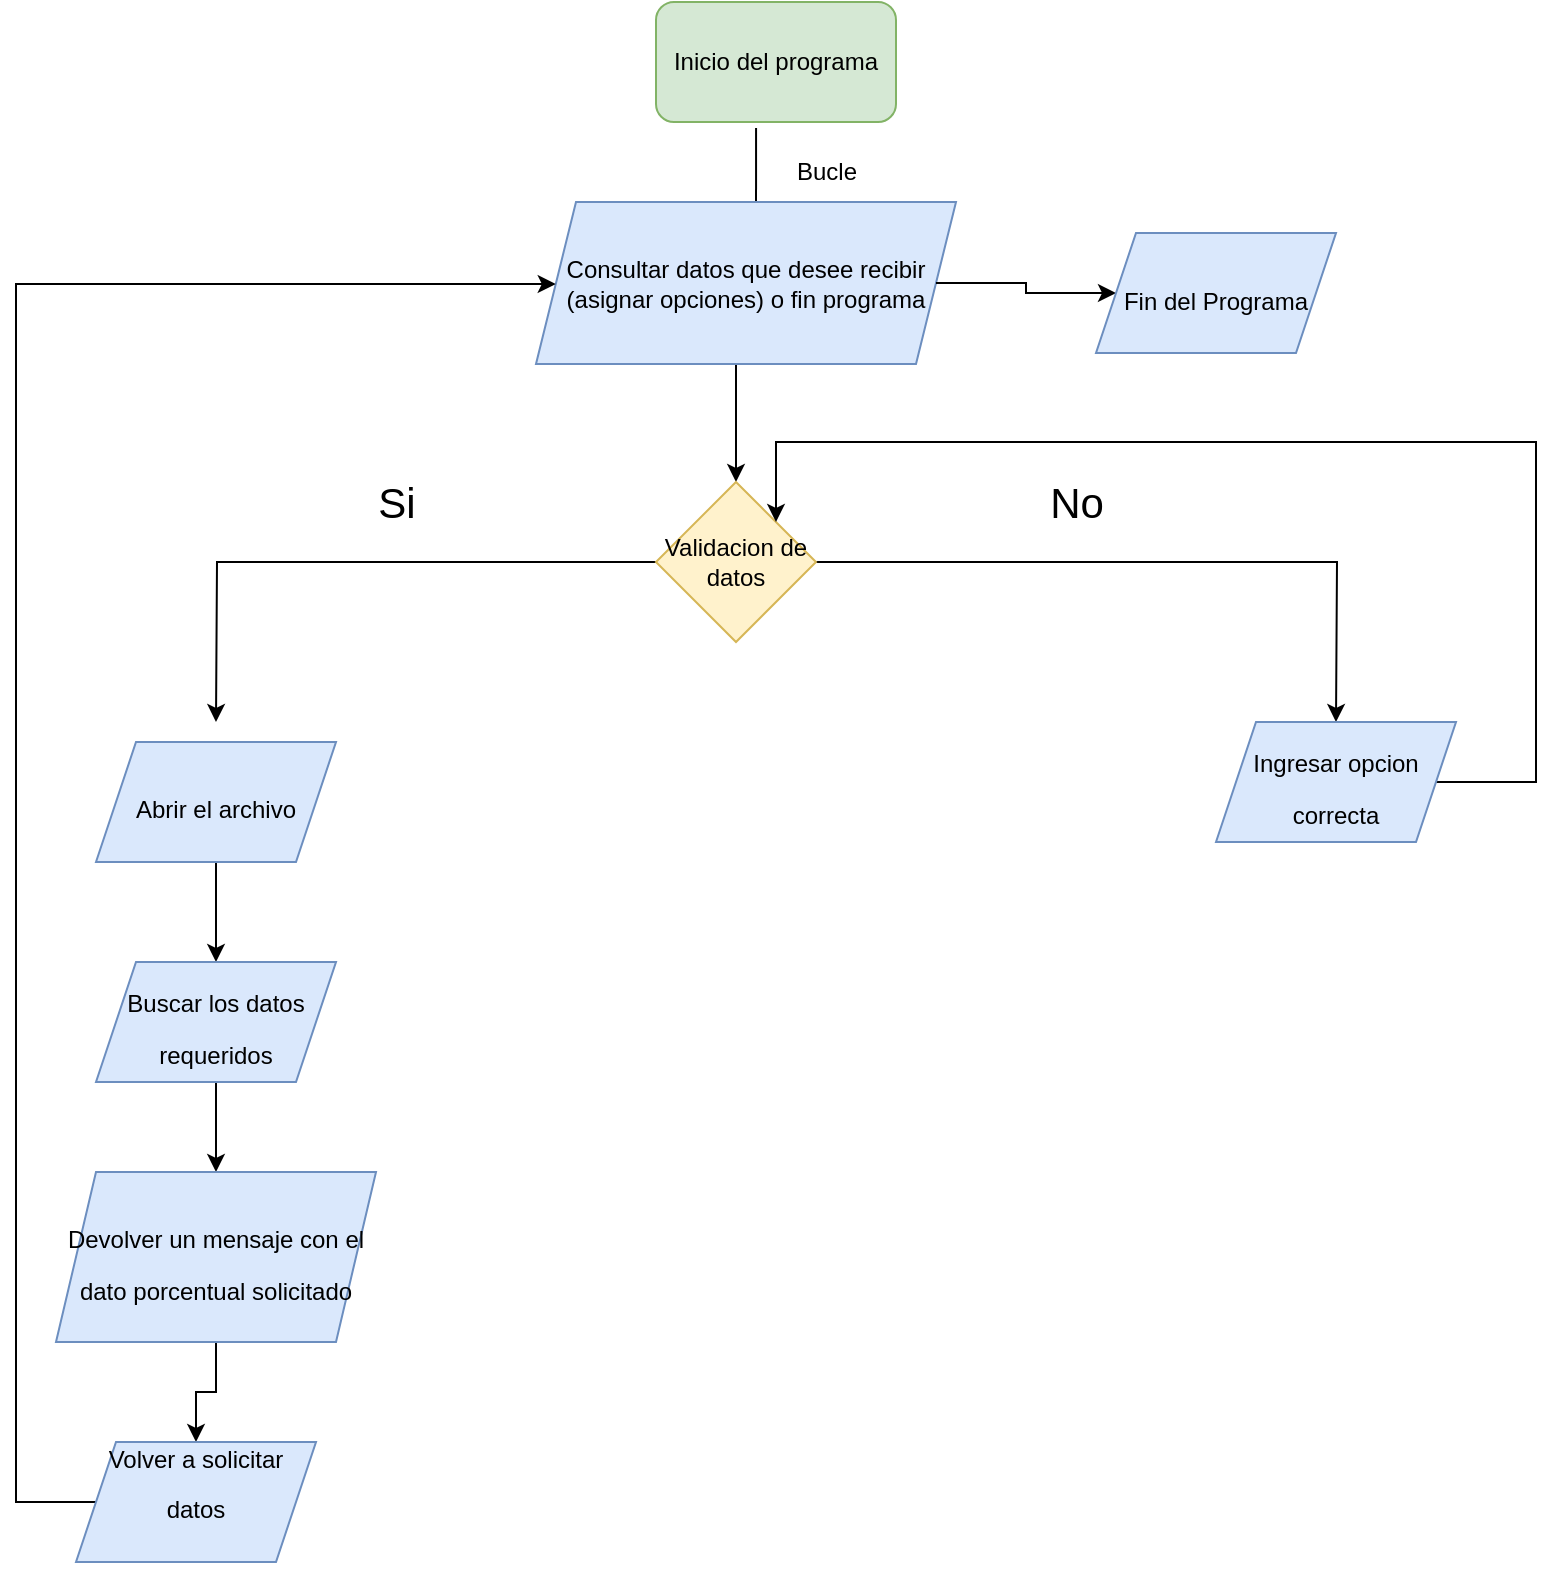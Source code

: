 <mxfile version="20.0.4" type="github"><diagram id="zLd_GuGym3LhQbEdSCrK" name="Page-1"><mxGraphModel dx="868" dy="450" grid="1" gridSize="10" guides="1" tooltips="1" connect="1" arrows="1" fold="1" page="1" pageScale="1" pageWidth="827" pageHeight="1169" math="0" shadow="0"><root><mxCell id="0"/><mxCell id="1" parent="0"/><mxCell id="uxHm2fdlPaF8036Nm2FF-1" value="Inicio del programa" style="rounded=1;whiteSpace=wrap;html=1;fillColor=#d5e8d4;strokeColor=#82b366;" vertex="1" parent="1"><mxGeometry x="340" width="120" height="60" as="geometry"/></mxCell><mxCell id="uxHm2fdlPaF8036Nm2FF-4" value="" style="endArrow=classic;html=1;rounded=0;exitX=0.417;exitY=1.05;exitDx=0;exitDy=0;exitPerimeter=0;" edge="1" parent="1" source="uxHm2fdlPaF8036Nm2FF-1"><mxGeometry width="50" height="50" relative="1" as="geometry"><mxPoint x="389" y="140" as="sourcePoint"/><mxPoint x="390" y="120" as="targetPoint"/></mxGeometry></mxCell><mxCell id="uxHm2fdlPaF8036Nm2FF-6" style="edgeStyle=orthogonalEdgeStyle;rounded=0;orthogonalLoop=1;jettySize=auto;html=1;" edge="1" parent="1" source="uxHm2fdlPaF8036Nm2FF-5"><mxGeometry relative="1" as="geometry"><mxPoint x="380" y="240" as="targetPoint"/><Array as="points"><mxPoint x="380" y="240"/></Array></mxGeometry></mxCell><mxCell id="uxHm2fdlPaF8036Nm2FF-5" value="Consultar datos que desee recibir (asignar opciones) o fin programa" style="shape=parallelogram;perimeter=parallelogramPerimeter;whiteSpace=wrap;html=1;fixedSize=1;fillColor=#dae8fc;strokeColor=#6c8ebf;" vertex="1" parent="1"><mxGeometry x="280" y="100" width="210" height="81" as="geometry"/></mxCell><mxCell id="uxHm2fdlPaF8036Nm2FF-9" style="edgeStyle=orthogonalEdgeStyle;rounded=0;orthogonalLoop=1;jettySize=auto;html=1;" edge="1" parent="1" source="uxHm2fdlPaF8036Nm2FF-8"><mxGeometry relative="1" as="geometry"><mxPoint x="120" y="360" as="targetPoint"/></mxGeometry></mxCell><mxCell id="uxHm2fdlPaF8036Nm2FF-16" style="edgeStyle=orthogonalEdgeStyle;rounded=0;orthogonalLoop=1;jettySize=auto;html=1;fontSize=21;" edge="1" parent="1" source="uxHm2fdlPaF8036Nm2FF-8"><mxGeometry relative="1" as="geometry"><mxPoint x="680" y="360" as="targetPoint"/></mxGeometry></mxCell><mxCell id="uxHm2fdlPaF8036Nm2FF-24" value="" style="edgeStyle=orthogonalEdgeStyle;rounded=0;orthogonalLoop=1;jettySize=auto;html=1;fontSize=12;" edge="1" parent="1" source="uxHm2fdlPaF8036Nm2FF-5" target="uxHm2fdlPaF8036Nm2FF-21"><mxGeometry relative="1" as="geometry"/></mxCell><mxCell id="uxHm2fdlPaF8036Nm2FF-8" value="Validacion de datos" style="rhombus;whiteSpace=wrap;html=1;fillColor=#fff2cc;strokeColor=#d6b656;" vertex="1" parent="1"><mxGeometry x="340" y="240" width="80" height="80" as="geometry"/></mxCell><mxCell id="uxHm2fdlPaF8036Nm2FF-17" value="Si" style="text;html=1;align=center;verticalAlign=middle;resizable=0;points=[];autosize=1;strokeColor=none;fillColor=none;fontSize=21;" vertex="1" parent="1"><mxGeometry x="190" y="230" width="40" height="40" as="geometry"/></mxCell><mxCell id="uxHm2fdlPaF8036Nm2FF-18" value="No" style="text;html=1;align=center;verticalAlign=middle;resizable=0;points=[];autosize=1;strokeColor=none;fillColor=none;fontSize=21;" vertex="1" parent="1"><mxGeometry x="525" y="230" width="50" height="40" as="geometry"/></mxCell><mxCell id="uxHm2fdlPaF8036Nm2FF-28" style="edgeStyle=orthogonalEdgeStyle;rounded=0;orthogonalLoop=1;jettySize=auto;html=1;fontSize=12;entryX=1;entryY=0;entryDx=0;entryDy=0;" edge="1" parent="1" source="uxHm2fdlPaF8036Nm2FF-19" target="uxHm2fdlPaF8036Nm2FF-8"><mxGeometry relative="1" as="geometry"><mxPoint x="400" y="240" as="targetPoint"/><Array as="points"><mxPoint x="780" y="390"/><mxPoint x="780" y="220"/><mxPoint x="400" y="220"/></Array></mxGeometry></mxCell><mxCell id="uxHm2fdlPaF8036Nm2FF-19" value="&lt;font style=&quot;&quot;&gt;&lt;span style=&quot;font-size: 12px;&quot;&gt;Ingresar opcion correcta&lt;/span&gt;&lt;font size=&quot;1&quot;&gt;&lt;br&gt;&lt;/font&gt;&lt;/font&gt;" style="shape=parallelogram;perimeter=parallelogramPerimeter;whiteSpace=wrap;html=1;fixedSize=1;fontSize=21;fillColor=#dae8fc;strokeColor=#6c8ebf;" vertex="1" parent="1"><mxGeometry x="620" y="360" width="120" height="60" as="geometry"/></mxCell><mxCell id="uxHm2fdlPaF8036Nm2FF-21" value="&lt;font style=&quot;&quot;&gt;&lt;span style=&quot;font-size: 12px;&quot;&gt;Fin del Programa&lt;/span&gt;&lt;font size=&quot;1&quot;&gt;&lt;br&gt;&lt;/font&gt;&lt;/font&gt;" style="shape=parallelogram;perimeter=parallelogramPerimeter;whiteSpace=wrap;html=1;fixedSize=1;fontSize=21;fillColor=#dae8fc;strokeColor=#6c8ebf;" vertex="1" parent="1"><mxGeometry x="560" y="115.5" width="120" height="60" as="geometry"/></mxCell><mxCell id="uxHm2fdlPaF8036Nm2FF-31" value="" style="edgeStyle=orthogonalEdgeStyle;rounded=0;orthogonalLoop=1;jettySize=auto;html=1;fontSize=12;" edge="1" parent="1" source="uxHm2fdlPaF8036Nm2FF-26" target="uxHm2fdlPaF8036Nm2FF-30"><mxGeometry relative="1" as="geometry"/></mxCell><mxCell id="uxHm2fdlPaF8036Nm2FF-26" value="&lt;font style=&quot;&quot;&gt;&lt;span style=&quot;font-size: 12px;&quot;&gt;Abrir el archivo&lt;/span&gt;&lt;br&gt;&lt;/font&gt;" style="shape=parallelogram;perimeter=parallelogramPerimeter;whiteSpace=wrap;html=1;fixedSize=1;fontSize=21;fillColor=#dae8fc;strokeColor=#6c8ebf;" vertex="1" parent="1"><mxGeometry x="60" y="370" width="120" height="60" as="geometry"/></mxCell><mxCell id="uxHm2fdlPaF8036Nm2FF-29" value="Bucle" style="text;html=1;align=center;verticalAlign=middle;resizable=0;points=[];autosize=1;strokeColor=none;fillColor=none;fontSize=12;" vertex="1" parent="1"><mxGeometry x="400" y="70" width="50" height="30" as="geometry"/></mxCell><mxCell id="uxHm2fdlPaF8036Nm2FF-33" value="" style="edgeStyle=orthogonalEdgeStyle;rounded=0;orthogonalLoop=1;jettySize=auto;html=1;fontSize=12;" edge="1" parent="1" source="uxHm2fdlPaF8036Nm2FF-30" target="uxHm2fdlPaF8036Nm2FF-32"><mxGeometry relative="1" as="geometry"/></mxCell><mxCell id="uxHm2fdlPaF8036Nm2FF-30" value="&lt;font style=&quot;&quot;&gt;&lt;span style=&quot;font-size: 12px;&quot;&gt;Buscar los datos requeridos&lt;/span&gt;&lt;br&gt;&lt;/font&gt;" style="shape=parallelogram;perimeter=parallelogramPerimeter;whiteSpace=wrap;html=1;fixedSize=1;fontSize=21;fillColor=#dae8fc;strokeColor=#6c8ebf;" vertex="1" parent="1"><mxGeometry x="60" y="480" width="120" height="60" as="geometry"/></mxCell><mxCell id="uxHm2fdlPaF8036Nm2FF-35" value="" style="edgeStyle=orthogonalEdgeStyle;rounded=0;orthogonalLoop=1;jettySize=auto;html=1;fontSize=12;" edge="1" parent="1" source="uxHm2fdlPaF8036Nm2FF-32" target="uxHm2fdlPaF8036Nm2FF-34"><mxGeometry relative="1" as="geometry"/></mxCell><mxCell id="uxHm2fdlPaF8036Nm2FF-32" value="&lt;font style=&quot;&quot;&gt;&lt;span style=&quot;font-size: 12px;&quot;&gt;Devolver un mensaje con el dato porcentual solicitado&lt;/span&gt;&lt;br&gt;&lt;/font&gt;" style="shape=parallelogram;perimeter=parallelogramPerimeter;whiteSpace=wrap;html=1;fixedSize=1;fontSize=21;fillColor=#dae8fc;strokeColor=#6c8ebf;" vertex="1" parent="1"><mxGeometry x="40" y="585" width="160" height="85" as="geometry"/></mxCell><mxCell id="uxHm2fdlPaF8036Nm2FF-36" style="edgeStyle=orthogonalEdgeStyle;rounded=0;orthogonalLoop=1;jettySize=auto;html=1;fontSize=12;" edge="1" parent="1" source="uxHm2fdlPaF8036Nm2FF-34" target="uxHm2fdlPaF8036Nm2FF-5"><mxGeometry relative="1" as="geometry"><mxPoint x="20" y="120" as="targetPoint"/><Array as="points"><mxPoint x="20" y="750"/><mxPoint x="20" y="141"/></Array></mxGeometry></mxCell><mxCell id="uxHm2fdlPaF8036Nm2FF-34" value="&lt;font style=&quot;&quot;&gt;&lt;span style=&quot;font-size: 12px;&quot;&gt;Volver a solicitar datos&lt;br&gt;&lt;/span&gt;&lt;br&gt;&lt;/font&gt;" style="shape=parallelogram;perimeter=parallelogramPerimeter;whiteSpace=wrap;html=1;fixedSize=1;fontSize=21;fillColor=#dae8fc;strokeColor=#6c8ebf;" vertex="1" parent="1"><mxGeometry x="50" y="720" width="120" height="60" as="geometry"/></mxCell></root></mxGraphModel></diagram></mxfile>